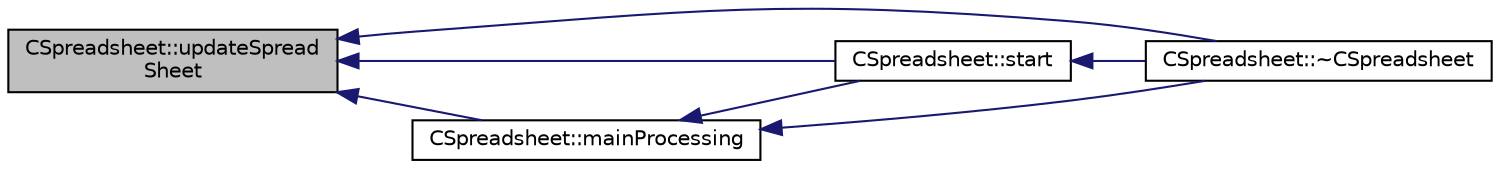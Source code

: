 digraph "CSpreadsheet::updateSpreadSheet"
{
  edge [fontname="Helvetica",fontsize="10",labelfontname="Helvetica",labelfontsize="10"];
  node [fontname="Helvetica",fontsize="10",shape=record];
  rankdir="LR";
  Node1 [label="CSpreadsheet::updateSpread\lSheet",height=0.2,width=0.4,color="black", fillcolor="grey75", style="filled", fontcolor="black"];
  Node1 -> Node2 [dir="back",color="midnightblue",fontsize="10",style="solid",fontname="Helvetica"];
  Node2 [label="CSpreadsheet::start",height=0.2,width=0.4,color="black", fillcolor="white", style="filled",URL="$classCSpreadsheet.html#a118b123495313438538adb15d57b33b8"];
  Node2 -> Node3 [dir="back",color="midnightblue",fontsize="10",style="solid",fontname="Helvetica"];
  Node3 [label="CSpreadsheet::~CSpreadsheet",height=0.2,width=0.4,color="black", fillcolor="white", style="filled",URL="$classCSpreadsheet.html#a698d41be2894a7a927db7ad653ead527"];
  Node1 -> Node4 [dir="back",color="midnightblue",fontsize="10",style="solid",fontname="Helvetica"];
  Node4 [label="CSpreadsheet::mainProcessing",height=0.2,width=0.4,color="black", fillcolor="white", style="filled",URL="$classCSpreadsheet.html#a96295c930d6a4a40c721f3d5eda1ad8d"];
  Node4 -> Node2 [dir="back",color="midnightblue",fontsize="10",style="solid",fontname="Helvetica"];
  Node4 -> Node3 [dir="back",color="midnightblue",fontsize="10",style="solid",fontname="Helvetica"];
  Node1 -> Node3 [dir="back",color="midnightblue",fontsize="10",style="solid",fontname="Helvetica"];
}
